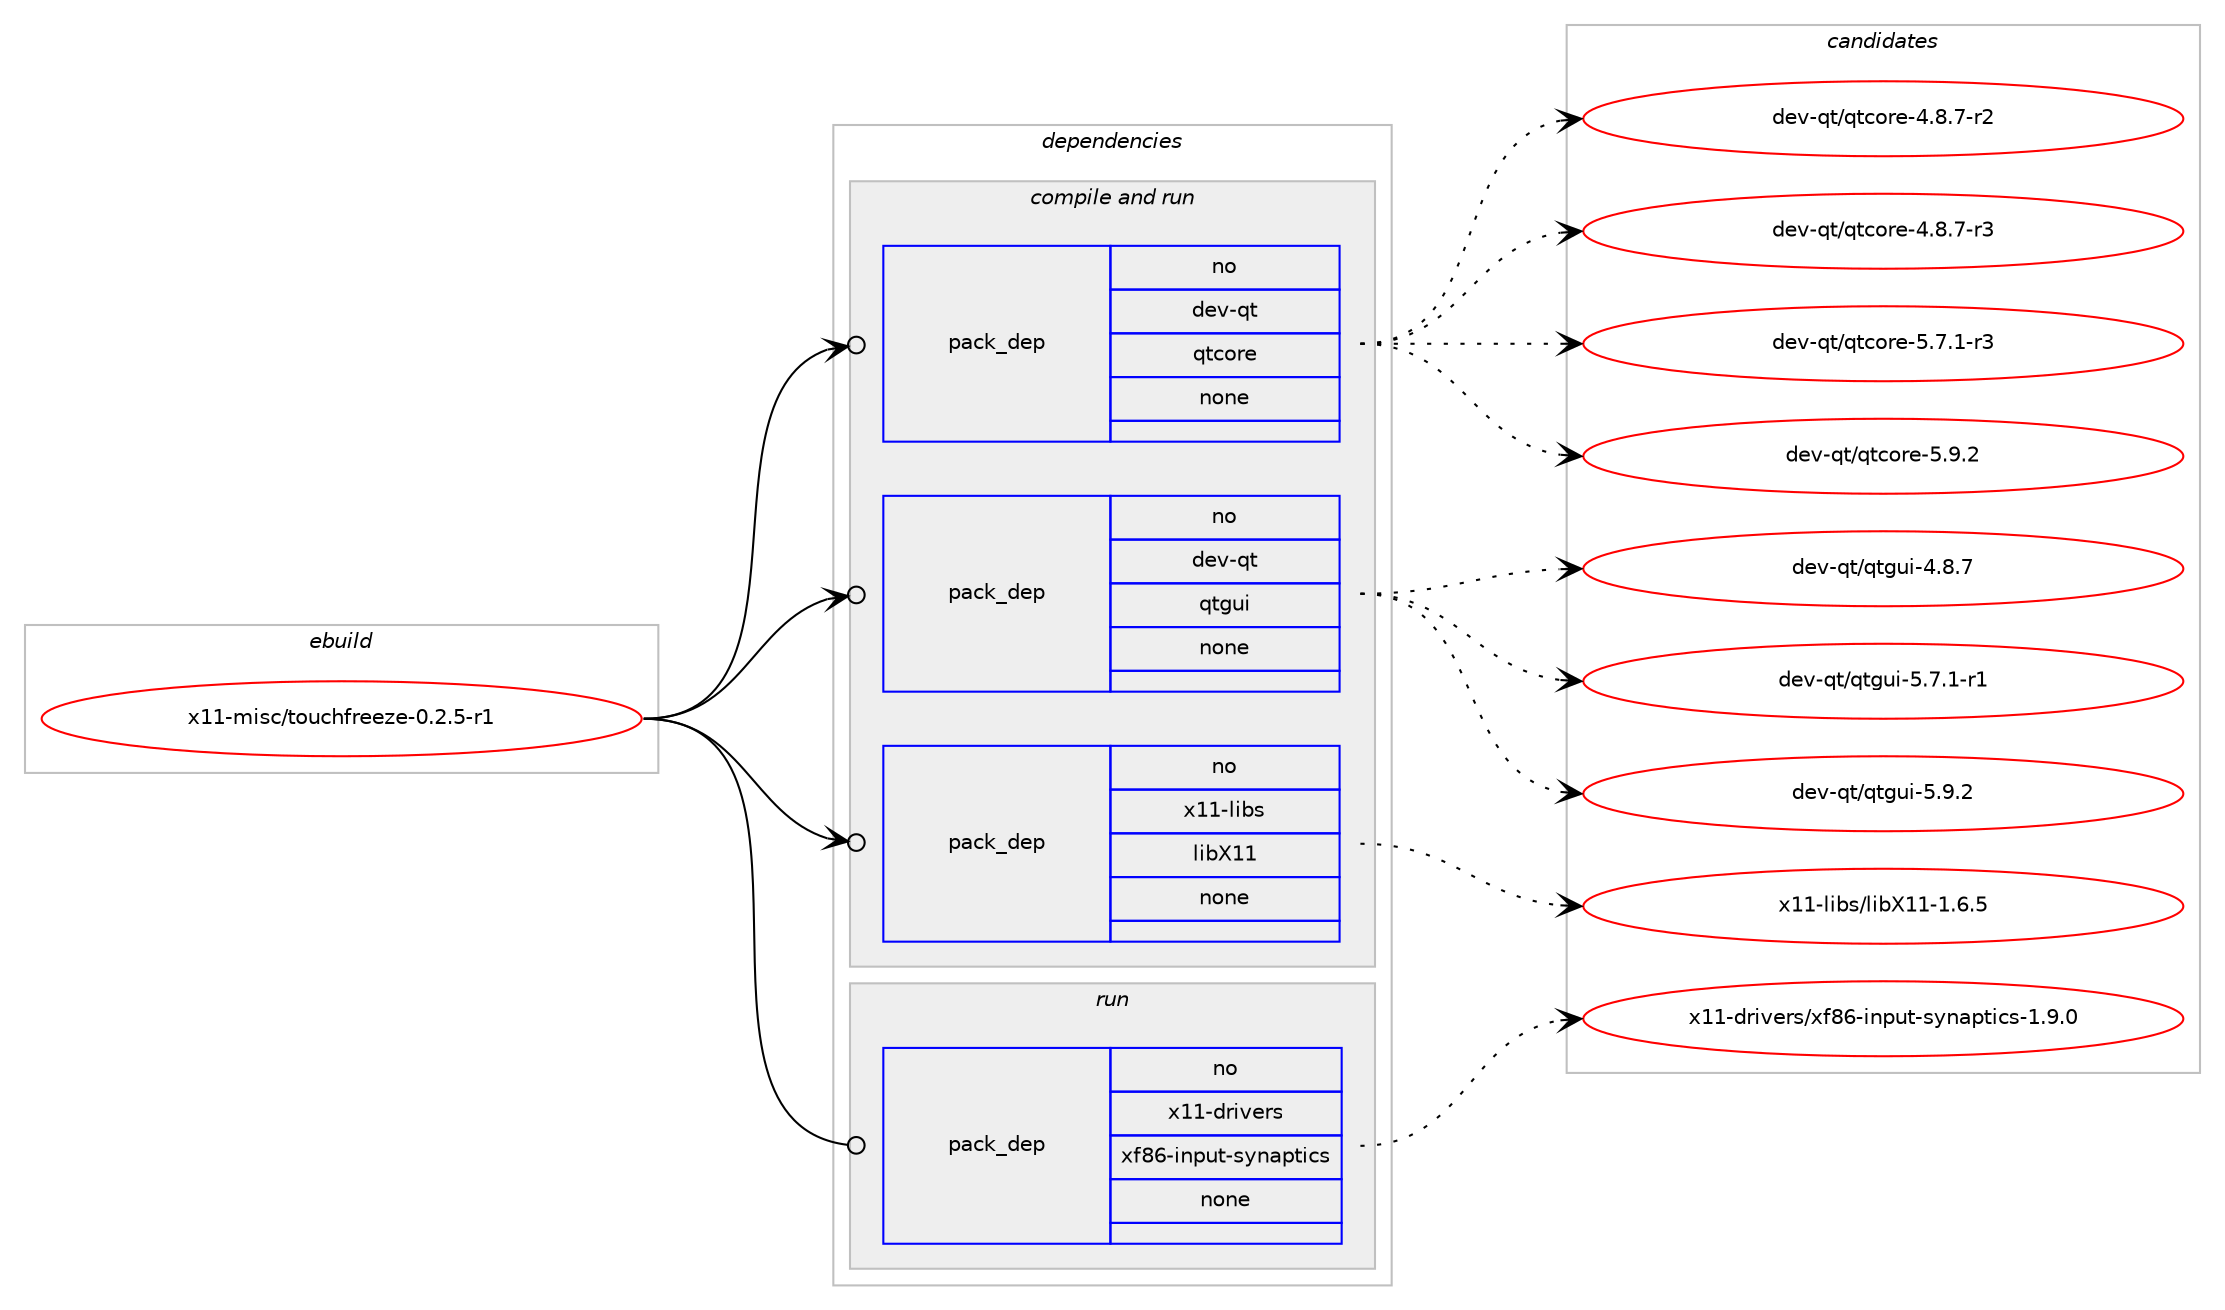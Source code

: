 digraph prolog {

# *************
# Graph options
# *************

newrank=true;
concentrate=true;
compound=true;
graph [rankdir=LR,fontname=Helvetica,fontsize=10,ranksep=1.5];#, ranksep=2.5, nodesep=0.2];
edge  [arrowhead=vee];
node  [fontname=Helvetica,fontsize=10];

# **********
# The ebuild
# **********

subgraph cluster_leftcol {
color=gray;
rank=same;
label=<<i>ebuild</i>>;
id [label="x11-misc/touchfreeze-0.2.5-r1", color=red, width=4, href="../x11-misc/touchfreeze-0.2.5-r1.svg"];
}

# ****************
# The dependencies
# ****************

subgraph cluster_midcol {
color=gray;
label=<<i>dependencies</i>>;
subgraph cluster_compile {
fillcolor="#eeeeee";
style=filled;
label=<<i>compile</i>>;
}
subgraph cluster_compileandrun {
fillcolor="#eeeeee";
style=filled;
label=<<i>compile and run</i>>;
subgraph pack391347 {
dependency524519 [label=<<TABLE BORDER="0" CELLBORDER="1" CELLSPACING="0" CELLPADDING="4" WIDTH="220"><TR><TD ROWSPAN="6" CELLPADDING="30">pack_dep</TD></TR><TR><TD WIDTH="110">no</TD></TR><TR><TD>dev-qt</TD></TR><TR><TD>qtcore</TD></TR><TR><TD>none</TD></TR><TR><TD></TD></TR></TABLE>>, shape=none, color=blue];
}
id:e -> dependency524519:w [weight=20,style="solid",arrowhead="odotvee"];
subgraph pack391348 {
dependency524520 [label=<<TABLE BORDER="0" CELLBORDER="1" CELLSPACING="0" CELLPADDING="4" WIDTH="220"><TR><TD ROWSPAN="6" CELLPADDING="30">pack_dep</TD></TR><TR><TD WIDTH="110">no</TD></TR><TR><TD>dev-qt</TD></TR><TR><TD>qtgui</TD></TR><TR><TD>none</TD></TR><TR><TD></TD></TR></TABLE>>, shape=none, color=blue];
}
id:e -> dependency524520:w [weight=20,style="solid",arrowhead="odotvee"];
subgraph pack391349 {
dependency524521 [label=<<TABLE BORDER="0" CELLBORDER="1" CELLSPACING="0" CELLPADDING="4" WIDTH="220"><TR><TD ROWSPAN="6" CELLPADDING="30">pack_dep</TD></TR><TR><TD WIDTH="110">no</TD></TR><TR><TD>x11-libs</TD></TR><TR><TD>libX11</TD></TR><TR><TD>none</TD></TR><TR><TD></TD></TR></TABLE>>, shape=none, color=blue];
}
id:e -> dependency524521:w [weight=20,style="solid",arrowhead="odotvee"];
}
subgraph cluster_run {
fillcolor="#eeeeee";
style=filled;
label=<<i>run</i>>;
subgraph pack391350 {
dependency524522 [label=<<TABLE BORDER="0" CELLBORDER="1" CELLSPACING="0" CELLPADDING="4" WIDTH="220"><TR><TD ROWSPAN="6" CELLPADDING="30">pack_dep</TD></TR><TR><TD WIDTH="110">no</TD></TR><TR><TD>x11-drivers</TD></TR><TR><TD>xf86-input-synaptics</TD></TR><TR><TD>none</TD></TR><TR><TD></TD></TR></TABLE>>, shape=none, color=blue];
}
id:e -> dependency524522:w [weight=20,style="solid",arrowhead="odot"];
}
}

# **************
# The candidates
# **************

subgraph cluster_choices {
rank=same;
color=gray;
label=<<i>candidates</i>>;

subgraph choice391347 {
color=black;
nodesep=1;
choice1001011184511311647113116991111141014552465646554511450 [label="dev-qt/qtcore-4.8.7-r2", color=red, width=4,href="../dev-qt/qtcore-4.8.7-r2.svg"];
choice1001011184511311647113116991111141014552465646554511451 [label="dev-qt/qtcore-4.8.7-r3", color=red, width=4,href="../dev-qt/qtcore-4.8.7-r3.svg"];
choice1001011184511311647113116991111141014553465546494511451 [label="dev-qt/qtcore-5.7.1-r3", color=red, width=4,href="../dev-qt/qtcore-5.7.1-r3.svg"];
choice100101118451131164711311699111114101455346574650 [label="dev-qt/qtcore-5.9.2", color=red, width=4,href="../dev-qt/qtcore-5.9.2.svg"];
dependency524519:e -> choice1001011184511311647113116991111141014552465646554511450:w [style=dotted,weight="100"];
dependency524519:e -> choice1001011184511311647113116991111141014552465646554511451:w [style=dotted,weight="100"];
dependency524519:e -> choice1001011184511311647113116991111141014553465546494511451:w [style=dotted,weight="100"];
dependency524519:e -> choice100101118451131164711311699111114101455346574650:w [style=dotted,weight="100"];
}
subgraph choice391348 {
color=black;
nodesep=1;
choice1001011184511311647113116103117105455246564655 [label="dev-qt/qtgui-4.8.7", color=red, width=4,href="../dev-qt/qtgui-4.8.7.svg"];
choice10010111845113116471131161031171054553465546494511449 [label="dev-qt/qtgui-5.7.1-r1", color=red, width=4,href="../dev-qt/qtgui-5.7.1-r1.svg"];
choice1001011184511311647113116103117105455346574650 [label="dev-qt/qtgui-5.9.2", color=red, width=4,href="../dev-qt/qtgui-5.9.2.svg"];
dependency524520:e -> choice1001011184511311647113116103117105455246564655:w [style=dotted,weight="100"];
dependency524520:e -> choice10010111845113116471131161031171054553465546494511449:w [style=dotted,weight="100"];
dependency524520:e -> choice1001011184511311647113116103117105455346574650:w [style=dotted,weight="100"];
}
subgraph choice391349 {
color=black;
nodesep=1;
choice120494945108105981154710810598884949454946544653 [label="x11-libs/libX11-1.6.5", color=red, width=4,href="../x11-libs/libX11-1.6.5.svg"];
dependency524521:e -> choice120494945108105981154710810598884949454946544653:w [style=dotted,weight="100"];
}
subgraph choice391350 {
color=black;
nodesep=1;
choice12049494510011410511810111411547120102565445105110112117116451151211109711211610599115454946574648 [label="x11-drivers/xf86-input-synaptics-1.9.0", color=red, width=4,href="../x11-drivers/xf86-input-synaptics-1.9.0.svg"];
dependency524522:e -> choice12049494510011410511810111411547120102565445105110112117116451151211109711211610599115454946574648:w [style=dotted,weight="100"];
}
}

}
